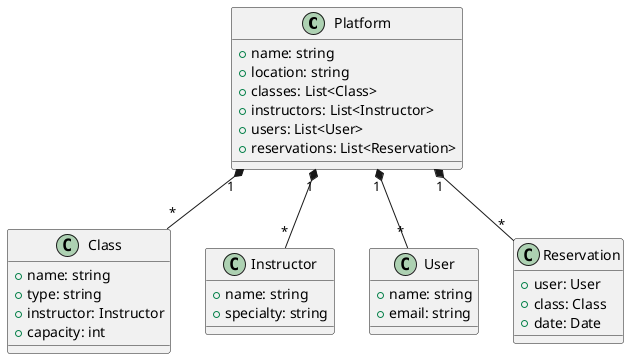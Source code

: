 @startuml PowerAPP class

class Platform {
  +name: string
  +location: string
  +classes: List<Class>
  +instructors: List<Instructor>
  +users: List<User>
  +reservations: List<Reservation>
}

class Class {
  +name: string
  +type: string
  +instructor: Instructor
  +capacity: int
}

class Instructor {
  +name: string
  +specialty: string
}

class User {
  +name: string
  +email: string
}

class Reservation {
  +user: User
  +class: Class
  +date: Date
}

Platform "1" *-- "*" Class
Platform "1" *-- "*" Instructor
Platform "1" *-- "*" User
Platform "1" *-- "*" Reservation

@enduml
